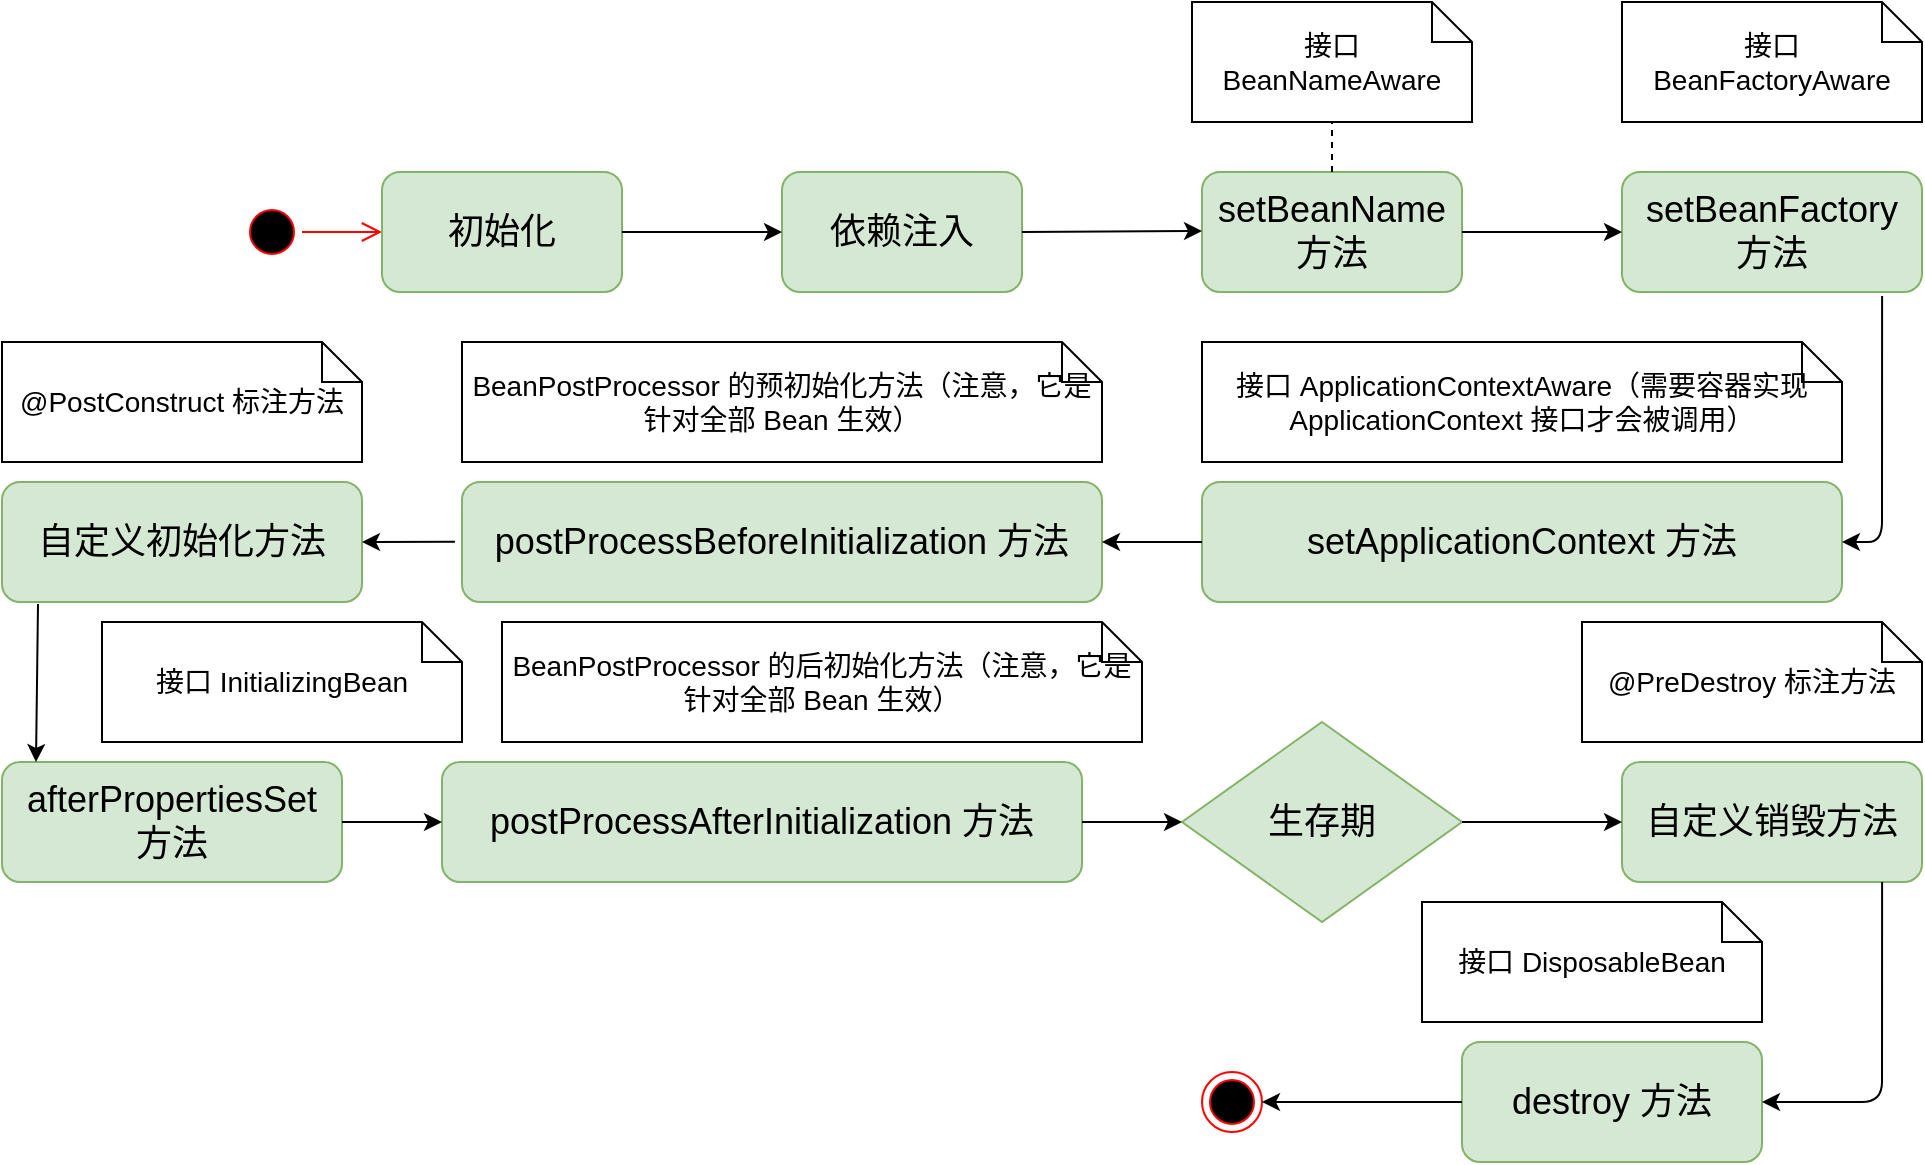 <mxfile version="14.6.13" type="device"><diagram id="DH6sNC_iQY_CUpDNhiTk" name="第 1 页"><mxGraphModel dx="1261" dy="833" grid="1" gridSize="10" guides="1" tooltips="1" connect="1" arrows="1" fold="1" page="1" pageScale="1" pageWidth="2339" pageHeight="3300" math="0" shadow="0"><root><mxCell id="0"/><mxCell id="1" parent="0"/><mxCell id="JRcOKK005NM9lU_8292h-1" value="" style="ellipse;html=1;shape=startState;fillColor=#000000;strokeColor=#ff0000;" vertex="1" parent="1"><mxGeometry x="340" y="120" width="30" height="30" as="geometry"/></mxCell><mxCell id="JRcOKK005NM9lU_8292h-2" value="" style="edgeStyle=orthogonalEdgeStyle;html=1;verticalAlign=bottom;endArrow=open;endSize=8;strokeColor=#ff0000;" edge="1" source="JRcOKK005NM9lU_8292h-1" parent="1"><mxGeometry relative="1" as="geometry"><mxPoint x="410" y="135" as="targetPoint"/></mxGeometry></mxCell><mxCell id="JRcOKK005NM9lU_8292h-3" value="初始化" style="rounded=1;whiteSpace=wrap;html=1;fontSize=18;fillColor=#d5e8d4;strokeColor=#82b366;" vertex="1" parent="1"><mxGeometry x="410" y="105" width="120" height="60" as="geometry"/></mxCell><mxCell id="JRcOKK005NM9lU_8292h-4" value="依赖注入" style="rounded=1;whiteSpace=wrap;html=1;fontSize=18;fillColor=#d5e8d4;strokeColor=#82b366;" vertex="1" parent="1"><mxGeometry x="610" y="105" width="120" height="60" as="geometry"/></mxCell><mxCell id="JRcOKK005NM9lU_8292h-5" value="" style="endArrow=classic;html=1;fontSize=18;exitX=1;exitY=0.5;exitDx=0;exitDy=0;entryX=0;entryY=0.5;entryDx=0;entryDy=0;" edge="1" parent="1" source="JRcOKK005NM9lU_8292h-3" target="JRcOKK005NM9lU_8292h-4"><mxGeometry width="50" height="50" relative="1" as="geometry"><mxPoint x="530" y="160" as="sourcePoint"/><mxPoint x="600" y="130" as="targetPoint"/></mxGeometry></mxCell><mxCell id="JRcOKK005NM9lU_8292h-6" value="setBeanName 方法" style="rounded=1;whiteSpace=wrap;html=1;fontSize=18;fillColor=#d5e8d4;strokeColor=#82b366;" vertex="1" parent="1"><mxGeometry x="820" y="105" width="130" height="60" as="geometry"/></mxCell><mxCell id="JRcOKK005NM9lU_8292h-7" value="setBeanFactory 方法" style="rounded=1;whiteSpace=wrap;html=1;fontSize=18;fillColor=#d5e8d4;strokeColor=#82b366;" vertex="1" parent="1"><mxGeometry x="1030" y="105" width="150" height="60" as="geometry"/></mxCell><mxCell id="JRcOKK005NM9lU_8292h-8" value="" style="endArrow=classic;html=1;fontSize=18;exitX=1;exitY=0.5;exitDx=0;exitDy=0;entryX=0;entryY=0.5;entryDx=0;entryDy=0;" edge="1" parent="1" source="JRcOKK005NM9lU_8292h-4"><mxGeometry width="50" height="50" relative="1" as="geometry"><mxPoint x="740" y="134.5" as="sourcePoint"/><mxPoint x="820" y="134.5" as="targetPoint"/></mxGeometry></mxCell><mxCell id="JRcOKK005NM9lU_8292h-9" value="" style="endArrow=classic;html=1;fontSize=18;entryX=0;entryY=0.5;entryDx=0;entryDy=0;exitX=1;exitY=0.5;exitDx=0;exitDy=0;" edge="1" parent="1" source="JRcOKK005NM9lU_8292h-6" target="JRcOKK005NM9lU_8292h-7"><mxGeometry width="50" height="50" relative="1" as="geometry"><mxPoint x="960" y="135" as="sourcePoint"/><mxPoint x="1020" y="135" as="targetPoint"/></mxGeometry></mxCell><mxCell id="JRcOKK005NM9lU_8292h-10" value="setApplicationContext 方法" style="rounded=1;whiteSpace=wrap;html=1;fontSize=18;fillColor=#d5e8d4;strokeColor=#82b366;" vertex="1" parent="1"><mxGeometry x="820" y="260" width="320" height="60" as="geometry"/></mxCell><mxCell id="JRcOKK005NM9lU_8292h-12" value="" style="endArrow=classic;html=1;fontSize=18;entryX=1;entryY=0.5;entryDx=0;entryDy=0;exitX=0.867;exitY=1.033;exitDx=0;exitDy=0;exitPerimeter=0;" edge="1" parent="1" source="JRcOKK005NM9lU_8292h-7" target="JRcOKK005NM9lU_8292h-10"><mxGeometry width="50" height="50" relative="1" as="geometry"><mxPoint x="1130" y="240" as="sourcePoint"/><mxPoint x="1180" y="190" as="targetPoint"/><Array as="points"><mxPoint x="1160" y="290"/></Array></mxGeometry></mxCell><mxCell id="JRcOKK005NM9lU_8292h-13" value="postProcessBeforeInitialization 方法" style="rounded=1;whiteSpace=wrap;html=1;fontSize=18;fillColor=#d5e8d4;strokeColor=#82b366;" vertex="1" parent="1"><mxGeometry x="450" y="260" width="320" height="60" as="geometry"/></mxCell><mxCell id="JRcOKK005NM9lU_8292h-14" value="" style="endArrow=classic;html=1;fontSize=18;exitX=0;exitY=0.5;exitDx=0;exitDy=0;entryX=1;entryY=0.5;entryDx=0;entryDy=0;" edge="1" parent="1" source="JRcOKK005NM9lU_8292h-10" target="JRcOKK005NM9lU_8292h-13"><mxGeometry width="50" height="50" relative="1" as="geometry"><mxPoint x="790" y="410" as="sourcePoint"/><mxPoint x="840" y="360" as="targetPoint"/></mxGeometry></mxCell><mxCell id="JRcOKK005NM9lU_8292h-15" value="自定义初始化方法" style="rounded=1;whiteSpace=wrap;html=1;fontSize=18;fillColor=#d5e8d4;strokeColor=#82b366;" vertex="1" parent="1"><mxGeometry x="220" y="260" width="180" height="60" as="geometry"/></mxCell><mxCell id="JRcOKK005NM9lU_8292h-16" value="afterPropertiesSet 方法" style="rounded=1;whiteSpace=wrap;html=1;fontSize=18;fillColor=#d5e8d4;strokeColor=#82b366;" vertex="1" parent="1"><mxGeometry x="220" y="400" width="170" height="60" as="geometry"/></mxCell><mxCell id="JRcOKK005NM9lU_8292h-17" value="postProcessAfterInitialization 方法" style="rounded=1;whiteSpace=wrap;html=1;fontSize=18;fillColor=#d5e8d4;strokeColor=#82b366;" vertex="1" parent="1"><mxGeometry x="440" y="400" width="320" height="60" as="geometry"/></mxCell><mxCell id="JRcOKK005NM9lU_8292h-18" value="生存期" style="rhombus;whiteSpace=wrap;html=1;fontSize=18;fillColor=#d5e8d4;strokeColor=#82b366;" vertex="1" parent="1"><mxGeometry x="810" y="380" width="140" height="100" as="geometry"/></mxCell><mxCell id="JRcOKK005NM9lU_8292h-19" value="自定义销毁方法" style="rounded=1;whiteSpace=wrap;html=1;fontSize=18;fillColor=#d5e8d4;strokeColor=#82b366;" vertex="1" parent="1"><mxGeometry x="1030" y="400" width="150" height="60" as="geometry"/></mxCell><mxCell id="JRcOKK005NM9lU_8292h-20" value="destroy 方法" style="rounded=1;whiteSpace=wrap;html=1;fontSize=18;fillColor=#d5e8d4;strokeColor=#82b366;" vertex="1" parent="1"><mxGeometry x="950" y="540" width="150" height="60" as="geometry"/></mxCell><mxCell id="JRcOKK005NM9lU_8292h-21" value="" style="ellipse;html=1;shape=endState;fillColor=#000000;strokeColor=#ff0000;fontSize=18;" vertex="1" parent="1"><mxGeometry x="820" y="555" width="30" height="30" as="geometry"/></mxCell><mxCell id="JRcOKK005NM9lU_8292h-22" value="接口 BeanNameAware" style="shape=note;size=20;whiteSpace=wrap;html=1;fontSize=14;" vertex="1" parent="1"><mxGeometry x="815" y="20" width="140" height="60" as="geometry"/></mxCell><mxCell id="JRcOKK005NM9lU_8292h-23" value="接口 BeanFactoryAware" style="shape=note;size=20;whiteSpace=wrap;html=1;fontSize=14;" vertex="1" parent="1"><mxGeometry x="1030" y="20" width="150" height="60" as="geometry"/></mxCell><mxCell id="JRcOKK005NM9lU_8292h-24" value="接口 ApplicationContextAware（需要容器实现 ApplicationContext 接口才会被调用）" style="shape=note;size=20;whiteSpace=wrap;html=1;fontSize=14;" vertex="1" parent="1"><mxGeometry x="820" y="190" width="320" height="60" as="geometry"/></mxCell><mxCell id="JRcOKK005NM9lU_8292h-25" value="BeanPostProcessor 的预初始化方法（注意，它是针对全部 Bean 生效）" style="shape=note;size=20;whiteSpace=wrap;html=1;fontSize=14;" vertex="1" parent="1"><mxGeometry x="450" y="190" width="320" height="60" as="geometry"/></mxCell><mxCell id="JRcOKK005NM9lU_8292h-26" value="@PostConstruct 标注方法" style="shape=note;size=20;whiteSpace=wrap;html=1;fontSize=14;" vertex="1" parent="1"><mxGeometry x="220" y="190" width="180" height="60" as="geometry"/></mxCell><mxCell id="JRcOKK005NM9lU_8292h-27" value="接口 InitializingBean" style="shape=note;size=20;whiteSpace=wrap;html=1;fontSize=14;" vertex="1" parent="1"><mxGeometry x="270" y="330" width="180" height="60" as="geometry"/></mxCell><mxCell id="JRcOKK005NM9lU_8292h-28" value="BeanPostProcessor 的后初始化方法（注意，它是针对全部 Bean 生效）" style="shape=note;size=20;whiteSpace=wrap;html=1;fontSize=14;" vertex="1" parent="1"><mxGeometry x="470" y="330" width="320" height="60" as="geometry"/></mxCell><mxCell id="JRcOKK005NM9lU_8292h-29" value="@PreDestroy 标注方法" style="shape=note;size=20;whiteSpace=wrap;html=1;fontSize=14;" vertex="1" parent="1"><mxGeometry x="1010" y="330" width="170" height="60" as="geometry"/></mxCell><mxCell id="JRcOKK005NM9lU_8292h-30" value="接口 DisposableBean" style="shape=note;size=20;whiteSpace=wrap;html=1;fontSize=14;" vertex="1" parent="1"><mxGeometry x="930" y="470" width="170" height="60" as="geometry"/></mxCell><mxCell id="JRcOKK005NM9lU_8292h-31" value="" style="endArrow=classic;html=1;fontSize=14;exitX=1;exitY=0.5;exitDx=0;exitDy=0;entryX=0;entryY=0.5;entryDx=0;entryDy=0;" edge="1" parent="1" source="JRcOKK005NM9lU_8292h-16" target="JRcOKK005NM9lU_8292h-17"><mxGeometry width="50" height="50" relative="1" as="geometry"><mxPoint x="390" y="450" as="sourcePoint"/><mxPoint x="440" y="400" as="targetPoint"/></mxGeometry></mxCell><mxCell id="JRcOKK005NM9lU_8292h-32" value="" style="endArrow=classic;html=1;fontSize=14;exitX=1;exitY=0.5;exitDx=0;exitDy=0;entryX=0;entryY=0.5;entryDx=0;entryDy=0;" edge="1" parent="1" source="JRcOKK005NM9lU_8292h-17" target="JRcOKK005NM9lU_8292h-18"><mxGeometry width="50" height="50" relative="1" as="geometry"><mxPoint x="760" y="450" as="sourcePoint"/><mxPoint x="810" y="400" as="targetPoint"/></mxGeometry></mxCell><mxCell id="JRcOKK005NM9lU_8292h-33" value="" style="endArrow=classic;html=1;fontSize=14;exitX=1;exitY=0.5;exitDx=0;exitDy=0;entryX=0;entryY=0.5;entryDx=0;entryDy=0;" edge="1" parent="1" source="JRcOKK005NM9lU_8292h-18" target="JRcOKK005NM9lU_8292h-19"><mxGeometry width="50" height="50" relative="1" as="geometry"><mxPoint x="960" y="430" as="sourcePoint"/><mxPoint x="1000" y="410" as="targetPoint"/></mxGeometry></mxCell><mxCell id="JRcOKK005NM9lU_8292h-34" value="" style="endArrow=classic;html=1;fontSize=18;exitX=0.867;exitY=1.033;exitDx=0;exitDy=0;exitPerimeter=0;entryX=1;entryY=0.5;entryDx=0;entryDy=0;" edge="1" parent="1" target="JRcOKK005NM9lU_8292h-20"><mxGeometry width="50" height="50" relative="1" as="geometry"><mxPoint x="1160.05" y="460" as="sourcePoint"/><mxPoint x="1110" y="580" as="targetPoint"/><Array as="points"><mxPoint x="1160" y="570"/></Array></mxGeometry></mxCell><mxCell id="JRcOKK005NM9lU_8292h-35" value="" style="endArrow=classic;html=1;fontSize=14;entryX=1;entryY=0.5;entryDx=0;entryDy=0;exitX=0;exitY=0.5;exitDx=0;exitDy=0;" edge="1" parent="1" source="JRcOKK005NM9lU_8292h-20" target="JRcOKK005NM9lU_8292h-21"><mxGeometry width="50" height="50" relative="1" as="geometry"><mxPoint x="880" y="650" as="sourcePoint"/><mxPoint x="930" y="600" as="targetPoint"/></mxGeometry></mxCell><mxCell id="JRcOKK005NM9lU_8292h-36" value="" style="endArrow=classic;html=1;fontSize=14;exitX=0.1;exitY=1.017;exitDx=0;exitDy=0;exitPerimeter=0;" edge="1" parent="1" source="JRcOKK005NM9lU_8292h-15"><mxGeometry width="50" height="50" relative="1" as="geometry"><mxPoint x="230" y="370" as="sourcePoint"/><mxPoint x="237" y="400" as="targetPoint"/><Array as="points"/></mxGeometry></mxCell><mxCell id="JRcOKK005NM9lU_8292h-37" value="" style="endArrow=classic;html=1;fontSize=14;entryX=1;entryY=0.5;entryDx=0;entryDy=0;exitX=-0.011;exitY=0.498;exitDx=0;exitDy=0;exitPerimeter=0;" edge="1" parent="1" source="JRcOKK005NM9lU_8292h-13" target="JRcOKK005NM9lU_8292h-15"><mxGeometry width="50" height="50" relative="1" as="geometry"><mxPoint x="410" y="330" as="sourcePoint"/><mxPoint x="460" y="280" as="targetPoint"/></mxGeometry></mxCell><mxCell id="JRcOKK005NM9lU_8292h-39" value="" style="endArrow=none;dashed=1;html=1;fontSize=14;exitX=0.5;exitY=0;exitDx=0;exitDy=0;entryX=0.5;entryY=1;entryDx=0;entryDy=0;entryPerimeter=0;" edge="1" parent="1" source="JRcOKK005NM9lU_8292h-6" target="JRcOKK005NM9lU_8292h-22"><mxGeometry width="50" height="50" relative="1" as="geometry"><mxPoint x="840" y="130" as="sourcePoint"/><mxPoint x="890" y="80" as="targetPoint"/></mxGeometry></mxCell></root></mxGraphModel></diagram></mxfile>